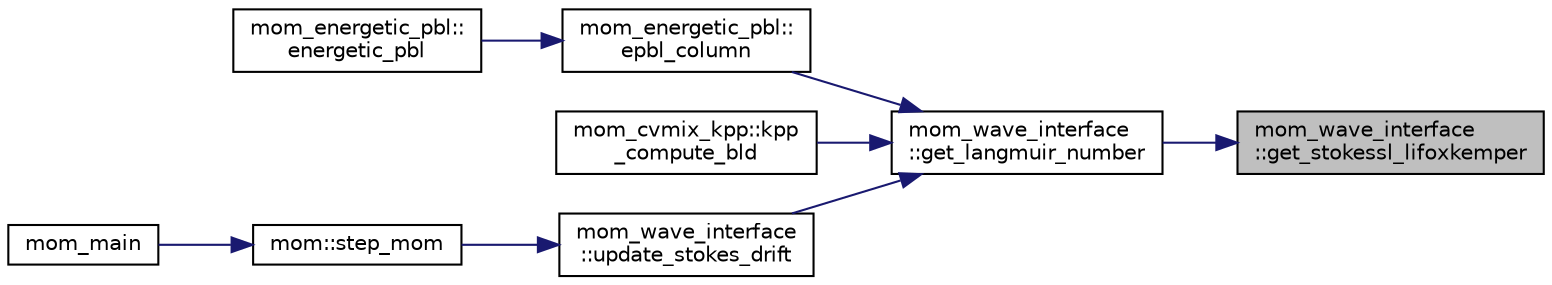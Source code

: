 digraph "mom_wave_interface::get_stokessl_lifoxkemper"
{
 // INTERACTIVE_SVG=YES
 // LATEX_PDF_SIZE
  edge [fontname="Helvetica",fontsize="10",labelfontname="Helvetica",labelfontsize="10"];
  node [fontname="Helvetica",fontsize="10",shape=record];
  rankdir="RL";
  Node1 [label="mom_wave_interface\l::get_stokessl_lifoxkemper",height=0.2,width=0.4,color="black", fillcolor="grey75", style="filled", fontcolor="black",tooltip="Get SL averaged Stokes drift from Li/FK 17 method."];
  Node1 -> Node2 [dir="back",color="midnightblue",fontsize="10",style="solid",fontname="Helvetica"];
  Node2 [label="mom_wave_interface\l::get_langmuir_number",height=0.2,width=0.4,color="black", fillcolor="white", style="filled",URL="$namespacemom__wave__interface.html#aa07c73f561840851981d6a013423dd6e",tooltip="Interface to get Langmuir number based on options stored in wave structure."];
  Node2 -> Node3 [dir="back",color="midnightblue",fontsize="10",style="solid",fontname="Helvetica"];
  Node3 [label="mom_energetic_pbl::\lepbl_column",height=0.2,width=0.4,color="black", fillcolor="white", style="filled",URL="$namespacemom__energetic__pbl.html#a01291f3e97cfdcf58866a1e9b0bcfc26",tooltip="This subroutine determines the diffusivities from the integrated energetics mixed layer model for a s..."];
  Node3 -> Node4 [dir="back",color="midnightblue",fontsize="10",style="solid",fontname="Helvetica"];
  Node4 [label="mom_energetic_pbl::\lenergetic_pbl",height=0.2,width=0.4,color="black", fillcolor="white", style="filled",URL="$namespacemom__energetic__pbl.html#a39d18925dcbd4477d63188edeae399f0",tooltip="This subroutine determines the diffusivities from the integrated energetics mixed layer model...."];
  Node2 -> Node5 [dir="back",color="midnightblue",fontsize="10",style="solid",fontname="Helvetica"];
  Node5 [label="mom_cvmix_kpp::kpp\l_compute_bld",height=0.2,width=0.4,color="black", fillcolor="white", style="filled",URL="$namespacemom__cvmix__kpp.html#a118674d1bd14d2429b7f7d939b749f3c",tooltip="Compute OBL depth."];
  Node2 -> Node6 [dir="back",color="midnightblue",fontsize="10",style="solid",fontname="Helvetica"];
  Node6 [label="mom_wave_interface\l::update_stokes_drift",height=0.2,width=0.4,color="black", fillcolor="white", style="filled",URL="$namespacemom__wave__interface.html#a42b769030d04a1c087e168de36ce7285",tooltip="Constructs the Stokes Drift profile on the model grid based on desired coupling options."];
  Node6 -> Node7 [dir="back",color="midnightblue",fontsize="10",style="solid",fontname="Helvetica"];
  Node7 [label="mom::step_mom",height=0.2,width=0.4,color="black", fillcolor="white", style="filled",URL="$namespacemom.html#ad55f786e26bcd3445a7224f2fad54f7e",tooltip="This subroutine orchestrates the time stepping of MOM. The adiabatic dynamics are stepped by calls to..."];
  Node7 -> Node8 [dir="back",color="midnightblue",fontsize="10",style="solid",fontname="Helvetica"];
  Node8 [label="mom_main",height=0.2,width=0.4,color="black", fillcolor="white", style="filled",URL="$MOM__driver_8F90.html#a08fffeb2d8e8acbf9ed4609be6d258c6",tooltip=" "];
}
